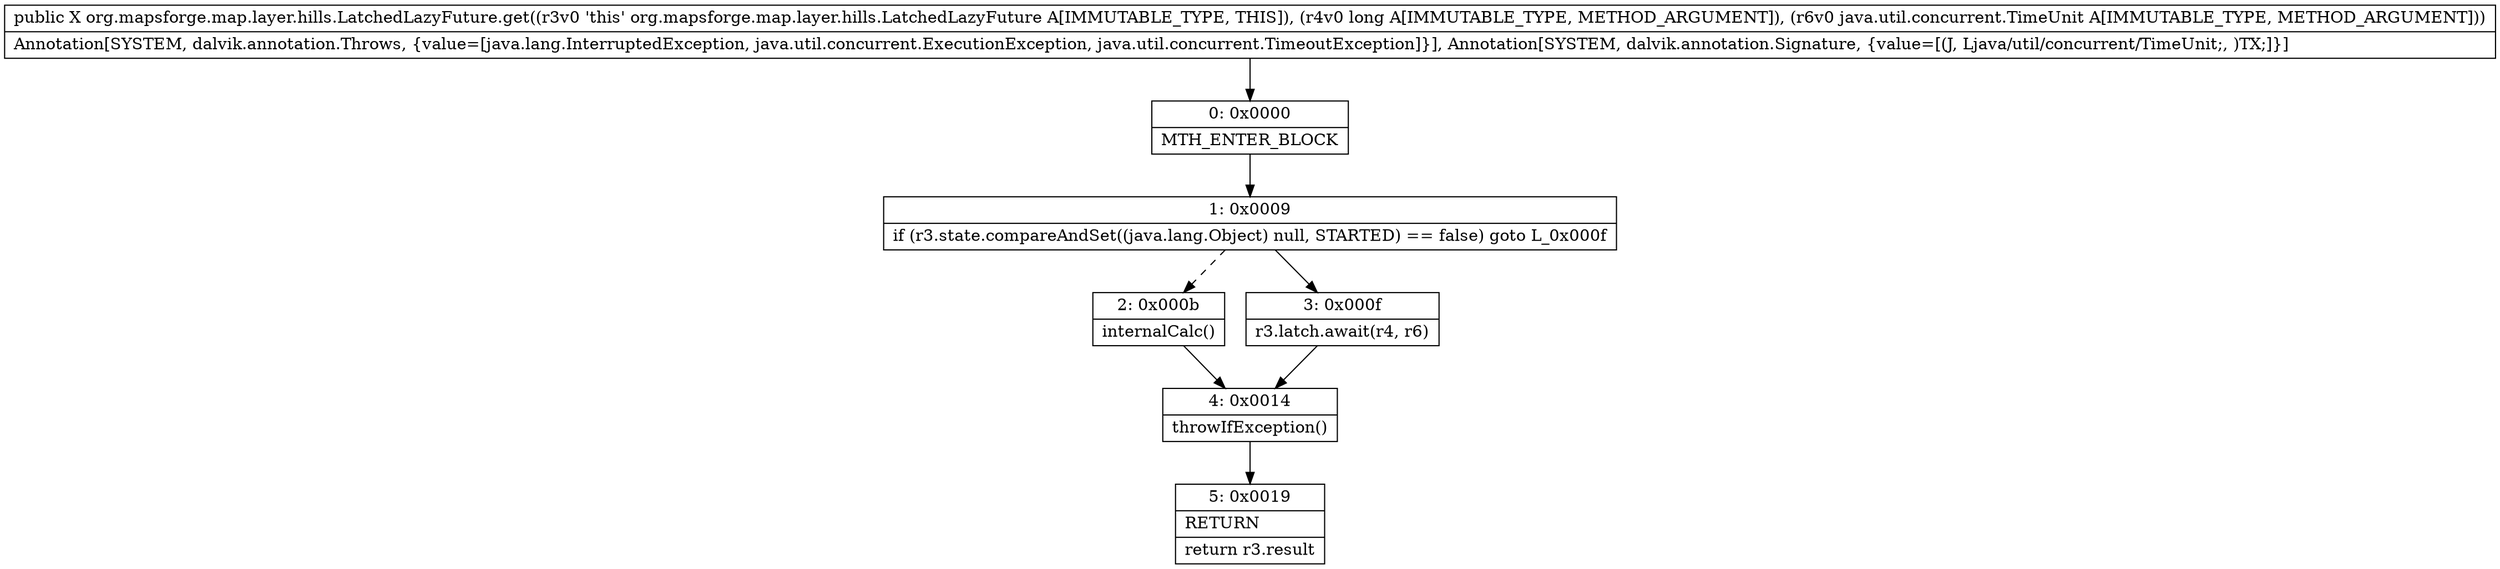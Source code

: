 digraph "CFG fororg.mapsforge.map.layer.hills.LatchedLazyFuture.get(JLjava\/util\/concurrent\/TimeUnit;)Ljava\/lang\/Object;" {
Node_0 [shape=record,label="{0\:\ 0x0000|MTH_ENTER_BLOCK\l}"];
Node_1 [shape=record,label="{1\:\ 0x0009|if (r3.state.compareAndSet((java.lang.Object) null, STARTED) == false) goto L_0x000f\l}"];
Node_2 [shape=record,label="{2\:\ 0x000b|internalCalc()\l}"];
Node_3 [shape=record,label="{3\:\ 0x000f|r3.latch.await(r4, r6)\l}"];
Node_4 [shape=record,label="{4\:\ 0x0014|throwIfException()\l}"];
Node_5 [shape=record,label="{5\:\ 0x0019|RETURN\l|return r3.result\l}"];
MethodNode[shape=record,label="{public X org.mapsforge.map.layer.hills.LatchedLazyFuture.get((r3v0 'this' org.mapsforge.map.layer.hills.LatchedLazyFuture A[IMMUTABLE_TYPE, THIS]), (r4v0 long A[IMMUTABLE_TYPE, METHOD_ARGUMENT]), (r6v0 java.util.concurrent.TimeUnit A[IMMUTABLE_TYPE, METHOD_ARGUMENT]))  | Annotation[SYSTEM, dalvik.annotation.Throws, \{value=[java.lang.InterruptedException, java.util.concurrent.ExecutionException, java.util.concurrent.TimeoutException]\}], Annotation[SYSTEM, dalvik.annotation.Signature, \{value=[(J, Ljava\/util\/concurrent\/TimeUnit;, )TX;]\}]\l}"];
MethodNode -> Node_0;
Node_0 -> Node_1;
Node_1 -> Node_2[style=dashed];
Node_1 -> Node_3;
Node_2 -> Node_4;
Node_3 -> Node_4;
Node_4 -> Node_5;
}

